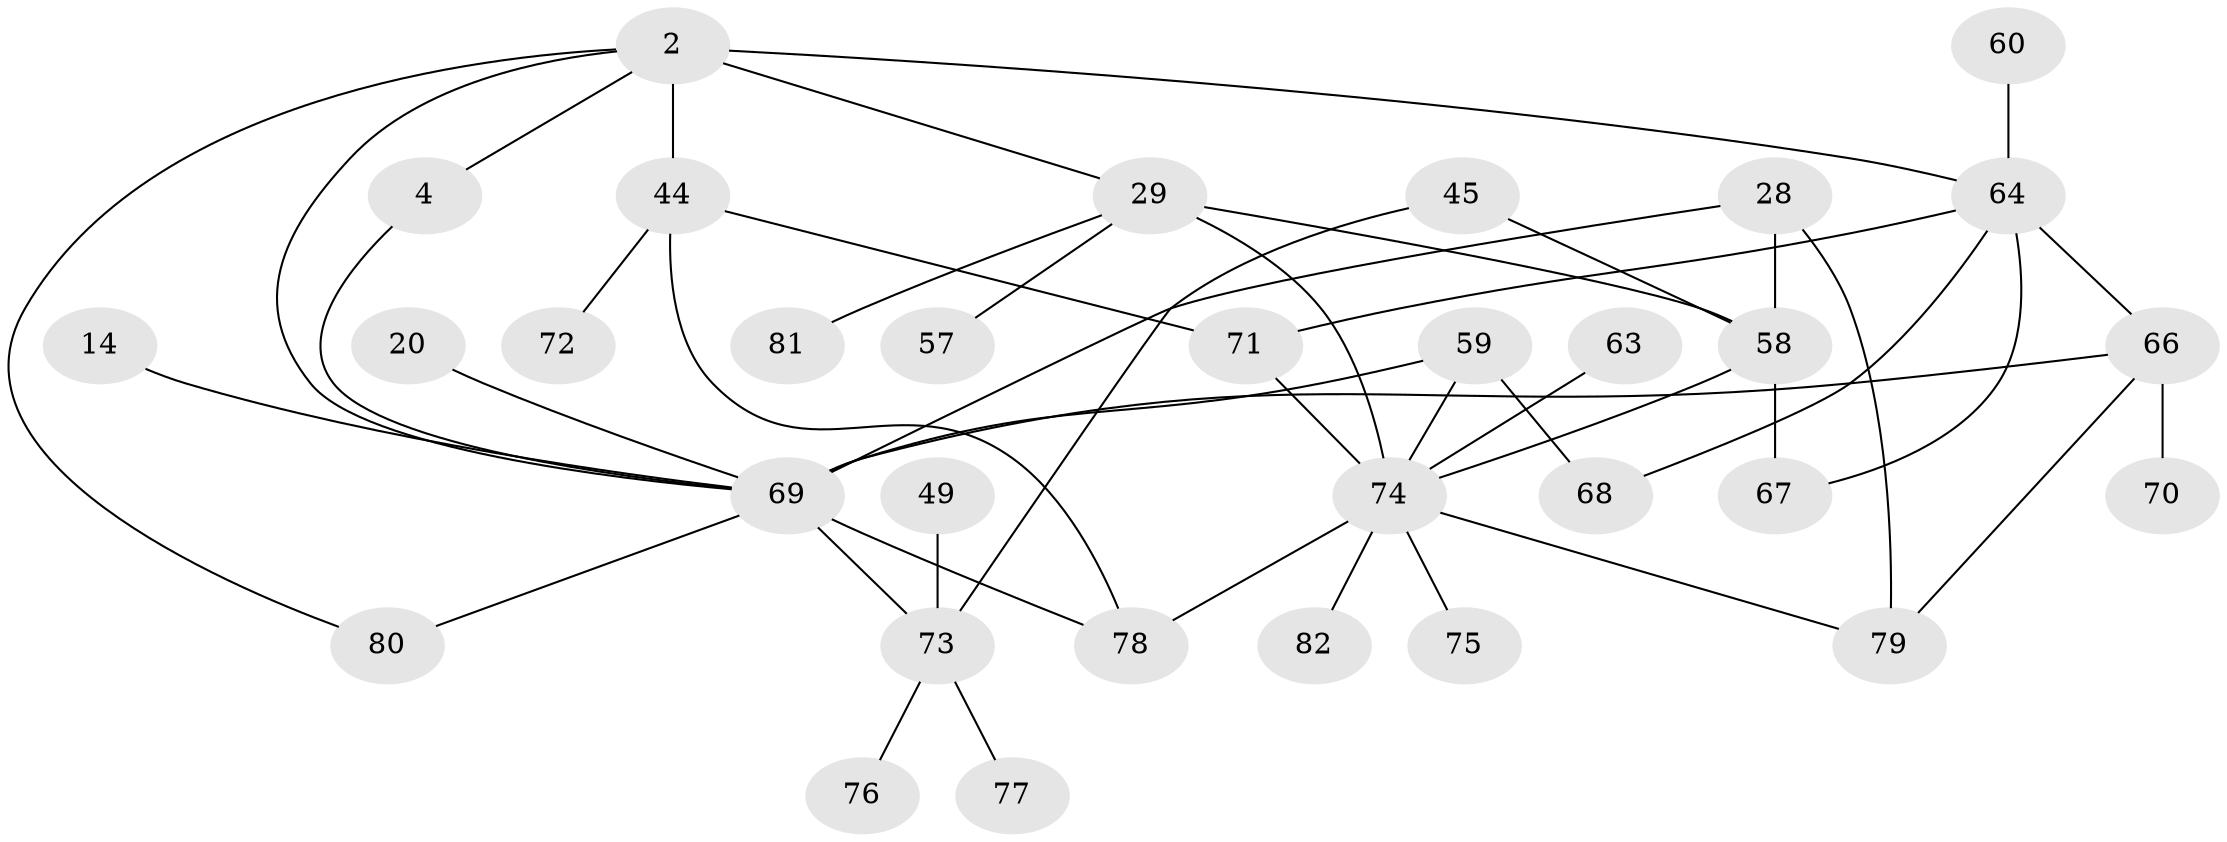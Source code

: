 // original degree distribution, {5: 0.0975609756097561, 8: 0.012195121951219513, 3: 0.21951219512195122, 2: 0.23170731707317074, 7: 0.012195121951219513, 6: 0.036585365853658534, 1: 0.3048780487804878, 4: 0.08536585365853659}
// Generated by graph-tools (version 1.1) at 2025/44/03/04/25 21:44:21]
// undirected, 32 vertices, 46 edges
graph export_dot {
graph [start="1"]
  node [color=gray90,style=filled];
  2;
  4;
  14;
  20;
  28;
  29 [super="+1"];
  44 [super="+5"];
  45 [super="+36"];
  49 [super="+32"];
  57;
  58 [super="+43"];
  59 [super="+9+22"];
  60;
  63;
  64 [super="+52+53"];
  66 [super="+26+47"];
  67;
  68;
  69 [super="+25+30+61"];
  70;
  71 [super="+48"];
  72;
  73 [super="+12"];
  74 [super="+46+38+56"];
  75;
  76 [super="+17+21+39"];
  77;
  78 [super="+10+23+62"];
  79 [super="+31"];
  80;
  81;
  82 [super="+65"];
  2 -- 4;
  2 -- 44 [weight=2];
  2 -- 80;
  2 -- 29 [weight=2];
  2 -- 64;
  2 -- 69;
  4 -- 69;
  14 -- 69;
  20 -- 69;
  28 -- 58 [weight=2];
  28 -- 69 [weight=2];
  28 -- 79;
  29 -- 57;
  29 -- 58;
  29 -- 81;
  29 -- 74 [weight=3];
  44 -- 72;
  44 -- 78;
  44 -- 71;
  45 -- 73;
  45 -- 58;
  49 -- 73;
  58 -- 67;
  58 -- 74;
  59 -- 68;
  59 -- 69;
  59 -- 74 [weight=3];
  60 -- 64;
  63 -- 74;
  64 -- 66 [weight=2];
  64 -- 67;
  64 -- 68;
  64 -- 71;
  66 -- 79;
  66 -- 69 [weight=3];
  66 -- 70;
  69 -- 80;
  69 -- 78;
  69 -- 73 [weight=2];
  71 -- 74 [weight=2];
  73 -- 77;
  73 -- 76;
  74 -- 78;
  74 -- 79;
  74 -- 75;
  74 -- 82;
}
